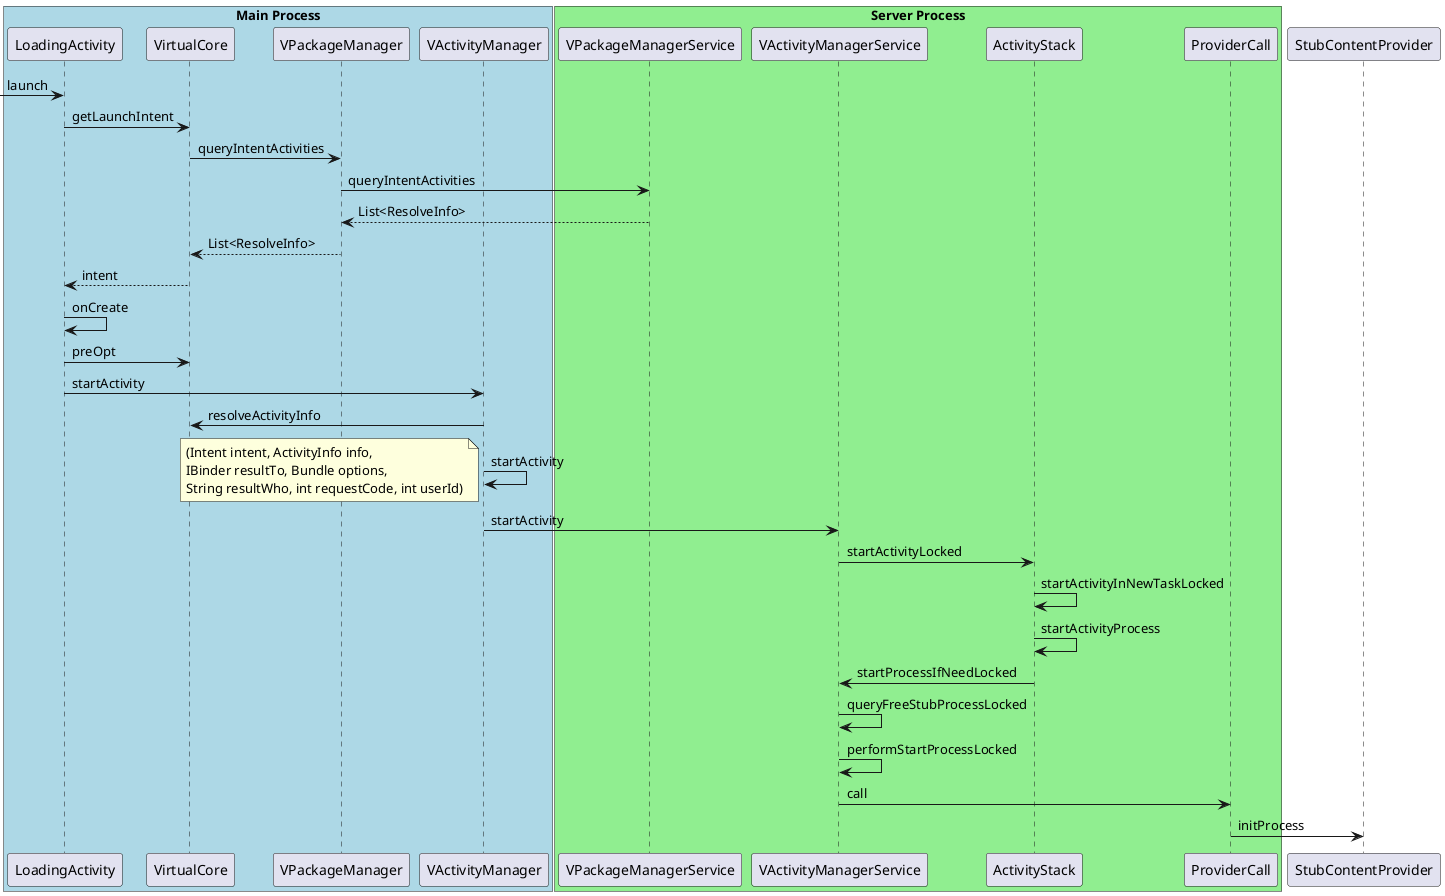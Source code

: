 @startuml
box "Main Process" #LightBlue
participant LoadingActivity
participant VirtualCore
participant VPackageManager
participant VActivityManager
end box
box "Server Process" #LightGreen
participant VPackageManagerService
participant VActivityManagerService
participant ActivityStack
participant ProviderCall
end box
-> LoadingActivity: launch
LoadingActivity -> VirtualCore: getLaunchIntent
VirtualCore -> VPackageManager: queryIntentActivities
VPackageManager -> VPackageManagerService: queryIntentActivities
VPackageManagerService --> VPackageManager: List<ResolveInfo>
VPackageManager --> VirtualCore: List<ResolveInfo>
VirtualCore --> LoadingActivity: intent
LoadingActivity -> LoadingActivity: onCreate
LoadingActivity -> VirtualCore: preOpt
LoadingActivity -> VActivityManager: startActivity
VActivityManager -> VirtualCore: resolveActivityInfo
VActivityManager -> VActivityManager: startActivity
note left
(Intent intent, ActivityInfo info,
IBinder resultTo, Bundle options,
String resultWho, int requestCode, int userId)
end note
VActivityManager -> VActivityManagerService: startActivity
VActivityManagerService -> ActivityStack: startActivityLocked
ActivityStack -> ActivityStack: startActivityInNewTaskLocked
ActivityStack -> ActivityStack: startActivityProcess
ActivityStack -> VActivityManagerService: startProcessIfNeedLocked
VActivityManagerService -> VActivityManagerService: queryFreeStubProcessLocked
VActivityManagerService -> VActivityManagerService: performStartProcessLocked
VActivityManagerService -> ProviderCall: call
ProviderCall -> StubContentProvider: initProcess
@enduml